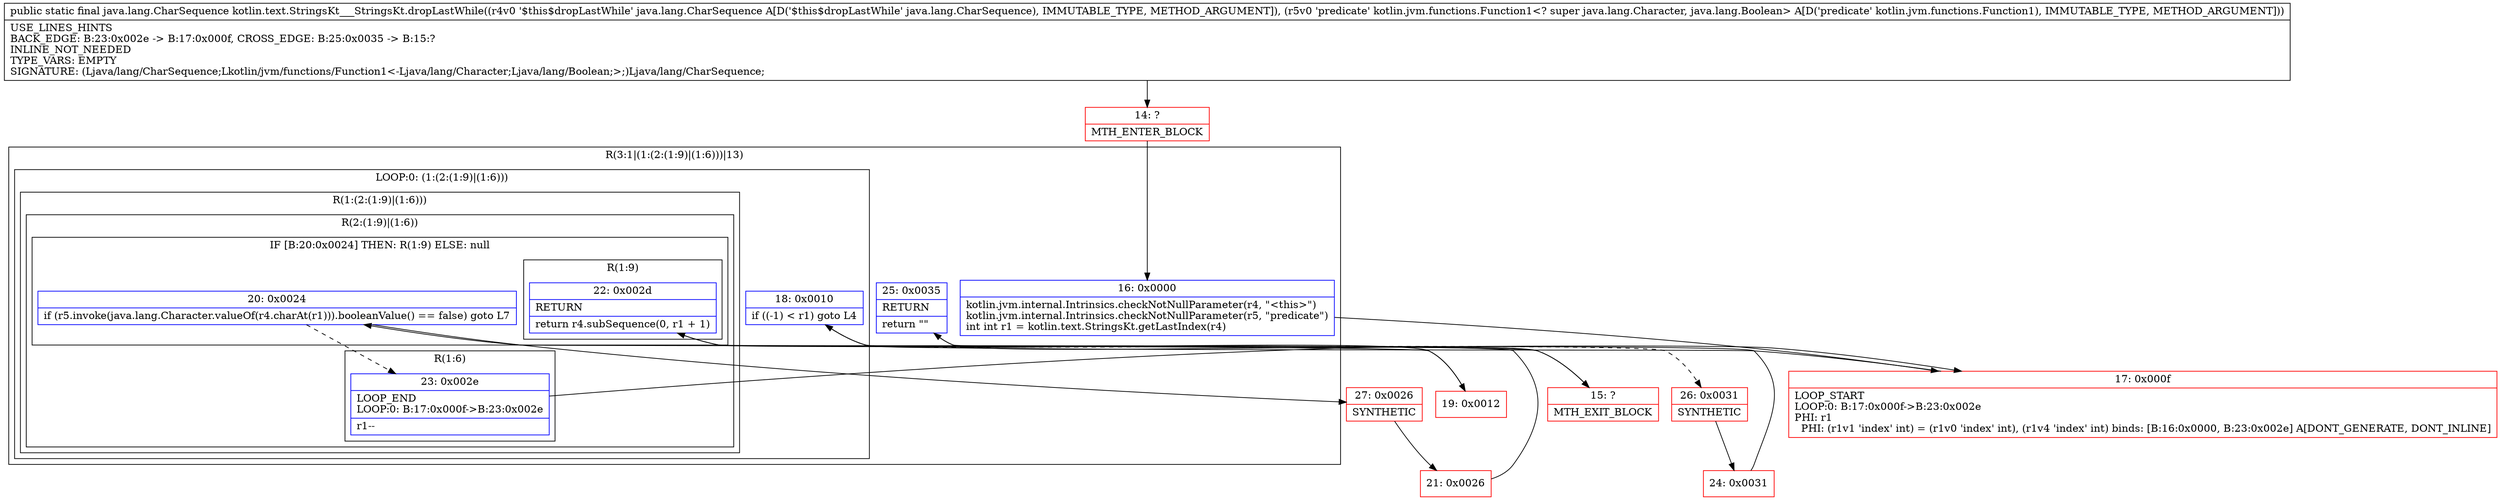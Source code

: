 digraph "CFG forkotlin.text.StringsKt___StringsKt.dropLastWhile(Ljava\/lang\/CharSequence;Lkotlin\/jvm\/functions\/Function1;)Ljava\/lang\/CharSequence;" {
subgraph cluster_Region_932239998 {
label = "R(3:1|(1:(2:(1:9)|(1:6)))|13)";
node [shape=record,color=blue];
Node_16 [shape=record,label="{16\:\ 0x0000|kotlin.jvm.internal.Intrinsics.checkNotNullParameter(r4, \"\<this\>\")\lkotlin.jvm.internal.Intrinsics.checkNotNullParameter(r5, \"predicate\")\lint int r1 = kotlin.text.StringsKt.getLastIndex(r4)\l}"];
subgraph cluster_LoopRegion_123815615 {
label = "LOOP:0: (1:(2:(1:9)|(1:6)))";
node [shape=record,color=blue];
Node_18 [shape=record,label="{18\:\ 0x0010|if ((\-1) \< r1) goto L4\l}"];
subgraph cluster_Region_1748904766 {
label = "R(1:(2:(1:9)|(1:6)))";
node [shape=record,color=blue];
subgraph cluster_Region_1269871097 {
label = "R(2:(1:9)|(1:6))";
node [shape=record,color=blue];
subgraph cluster_IfRegion_52865287 {
label = "IF [B:20:0x0024] THEN: R(1:9) ELSE: null";
node [shape=record,color=blue];
Node_20 [shape=record,label="{20\:\ 0x0024|if (r5.invoke(java.lang.Character.valueOf(r4.charAt(r1))).booleanValue() == false) goto L7\l}"];
subgraph cluster_Region_852803639 {
label = "R(1:9)";
node [shape=record,color=blue];
Node_22 [shape=record,label="{22\:\ 0x002d|RETURN\l|return r4.subSequence(0, r1 + 1)\l}"];
}
}
subgraph cluster_Region_1002749513 {
label = "R(1:6)";
node [shape=record,color=blue];
Node_23 [shape=record,label="{23\:\ 0x002e|LOOP_END\lLOOP:0: B:17:0x000f\-\>B:23:0x002e\l|r1\-\-\l}"];
}
}
}
}
Node_25 [shape=record,label="{25\:\ 0x0035|RETURN\l|return \"\"\l}"];
}
Node_14 [shape=record,color=red,label="{14\:\ ?|MTH_ENTER_BLOCK\l}"];
Node_17 [shape=record,color=red,label="{17\:\ 0x000f|LOOP_START\lLOOP:0: B:17:0x000f\-\>B:23:0x002e\lPHI: r1 \l  PHI: (r1v1 'index' int) = (r1v0 'index' int), (r1v4 'index' int) binds: [B:16:0x0000, B:23:0x002e] A[DONT_GENERATE, DONT_INLINE]\l}"];
Node_19 [shape=record,color=red,label="{19\:\ 0x0012}"];
Node_27 [shape=record,color=red,label="{27\:\ 0x0026|SYNTHETIC\l}"];
Node_21 [shape=record,color=red,label="{21\:\ 0x0026}"];
Node_15 [shape=record,color=red,label="{15\:\ ?|MTH_EXIT_BLOCK\l}"];
Node_26 [shape=record,color=red,label="{26\:\ 0x0031|SYNTHETIC\l}"];
Node_24 [shape=record,color=red,label="{24\:\ 0x0031}"];
MethodNode[shape=record,label="{public static final java.lang.CharSequence kotlin.text.StringsKt___StringsKt.dropLastWhile((r4v0 '$this$dropLastWhile' java.lang.CharSequence A[D('$this$dropLastWhile' java.lang.CharSequence), IMMUTABLE_TYPE, METHOD_ARGUMENT]), (r5v0 'predicate' kotlin.jvm.functions.Function1\<? super java.lang.Character, java.lang.Boolean\> A[D('predicate' kotlin.jvm.functions.Function1), IMMUTABLE_TYPE, METHOD_ARGUMENT]))  | USE_LINES_HINTS\lBACK_EDGE: B:23:0x002e \-\> B:17:0x000f, CROSS_EDGE: B:25:0x0035 \-\> B:15:?\lINLINE_NOT_NEEDED\lTYPE_VARS: EMPTY\lSIGNATURE: (Ljava\/lang\/CharSequence;Lkotlin\/jvm\/functions\/Function1\<\-Ljava\/lang\/Character;Ljava\/lang\/Boolean;\>;)Ljava\/lang\/CharSequence;\l}"];
MethodNode -> Node_14;Node_16 -> Node_17;
Node_18 -> Node_19;
Node_18 -> Node_26[style=dashed];
Node_20 -> Node_23[style=dashed];
Node_20 -> Node_27;
Node_22 -> Node_15;
Node_23 -> Node_17;
Node_25 -> Node_15;
Node_14 -> Node_16;
Node_17 -> Node_18;
Node_19 -> Node_20;
Node_27 -> Node_21;
Node_21 -> Node_22;
Node_26 -> Node_24;
Node_24 -> Node_25;
}

